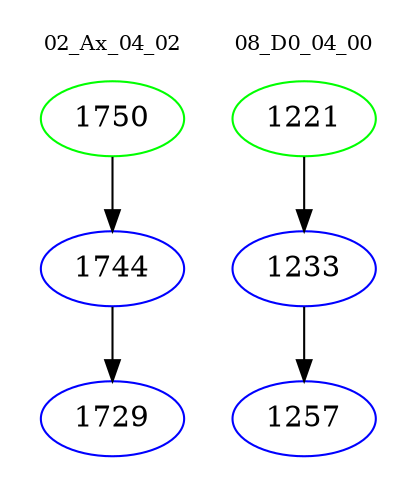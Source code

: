 digraph{
subgraph cluster_0 {
color = white
label = "02_Ax_04_02";
fontsize=10;
T0_1750 [label="1750", color="green"]
T0_1750 -> T0_1744 [color="black"]
T0_1744 [label="1744", color="blue"]
T0_1744 -> T0_1729 [color="black"]
T0_1729 [label="1729", color="blue"]
}
subgraph cluster_1 {
color = white
label = "08_D0_04_00";
fontsize=10;
T1_1221 [label="1221", color="green"]
T1_1221 -> T1_1233 [color="black"]
T1_1233 [label="1233", color="blue"]
T1_1233 -> T1_1257 [color="black"]
T1_1257 [label="1257", color="blue"]
}
}
